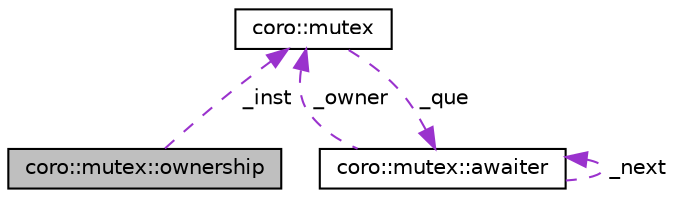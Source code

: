 digraph "coro::mutex::ownership"
{
 // LATEX_PDF_SIZE
  edge [fontname="Helvetica",fontsize="10",labelfontname="Helvetica",labelfontsize="10"];
  node [fontname="Helvetica",fontsize="10",shape=record];
  Node1 [label="coro::mutex::ownership",height=0.2,width=0.4,color="black", fillcolor="grey75", style="filled", fontcolor="black",tooltip="tracks ownership"];
  Node2 -> Node1 [dir="back",color="darkorchid3",fontsize="10",style="dashed",label=" _inst" ,fontname="Helvetica"];
  Node2 [label="coro::mutex",height=0.2,width=0.4,color="black", fillcolor="white", style="filled",URL="$classcoro_1_1mutex.html",tooltip="Mutex which allows locking across co_await and co_yield suspend points."];
  Node3 -> Node2 [dir="back",color="darkorchid3",fontsize="10",style="dashed",label=" _que" ,fontname="Helvetica"];
  Node3 [label="coro::mutex::awaiter",height=0.2,width=0.4,color="black", fillcolor="white", style="filled",URL="$classcoro_1_1mutex_1_1awaiter.html",tooltip="awaiter is object used in most of cases by coroutines, however it is building block of this class"];
  Node2 -> Node3 [dir="back",color="darkorchid3",fontsize="10",style="dashed",label=" _owner" ,fontname="Helvetica"];
  Node3 -> Node3 [dir="back",color="darkorchid3",fontsize="10",style="dashed",label=" _next" ,fontname="Helvetica"];
}
